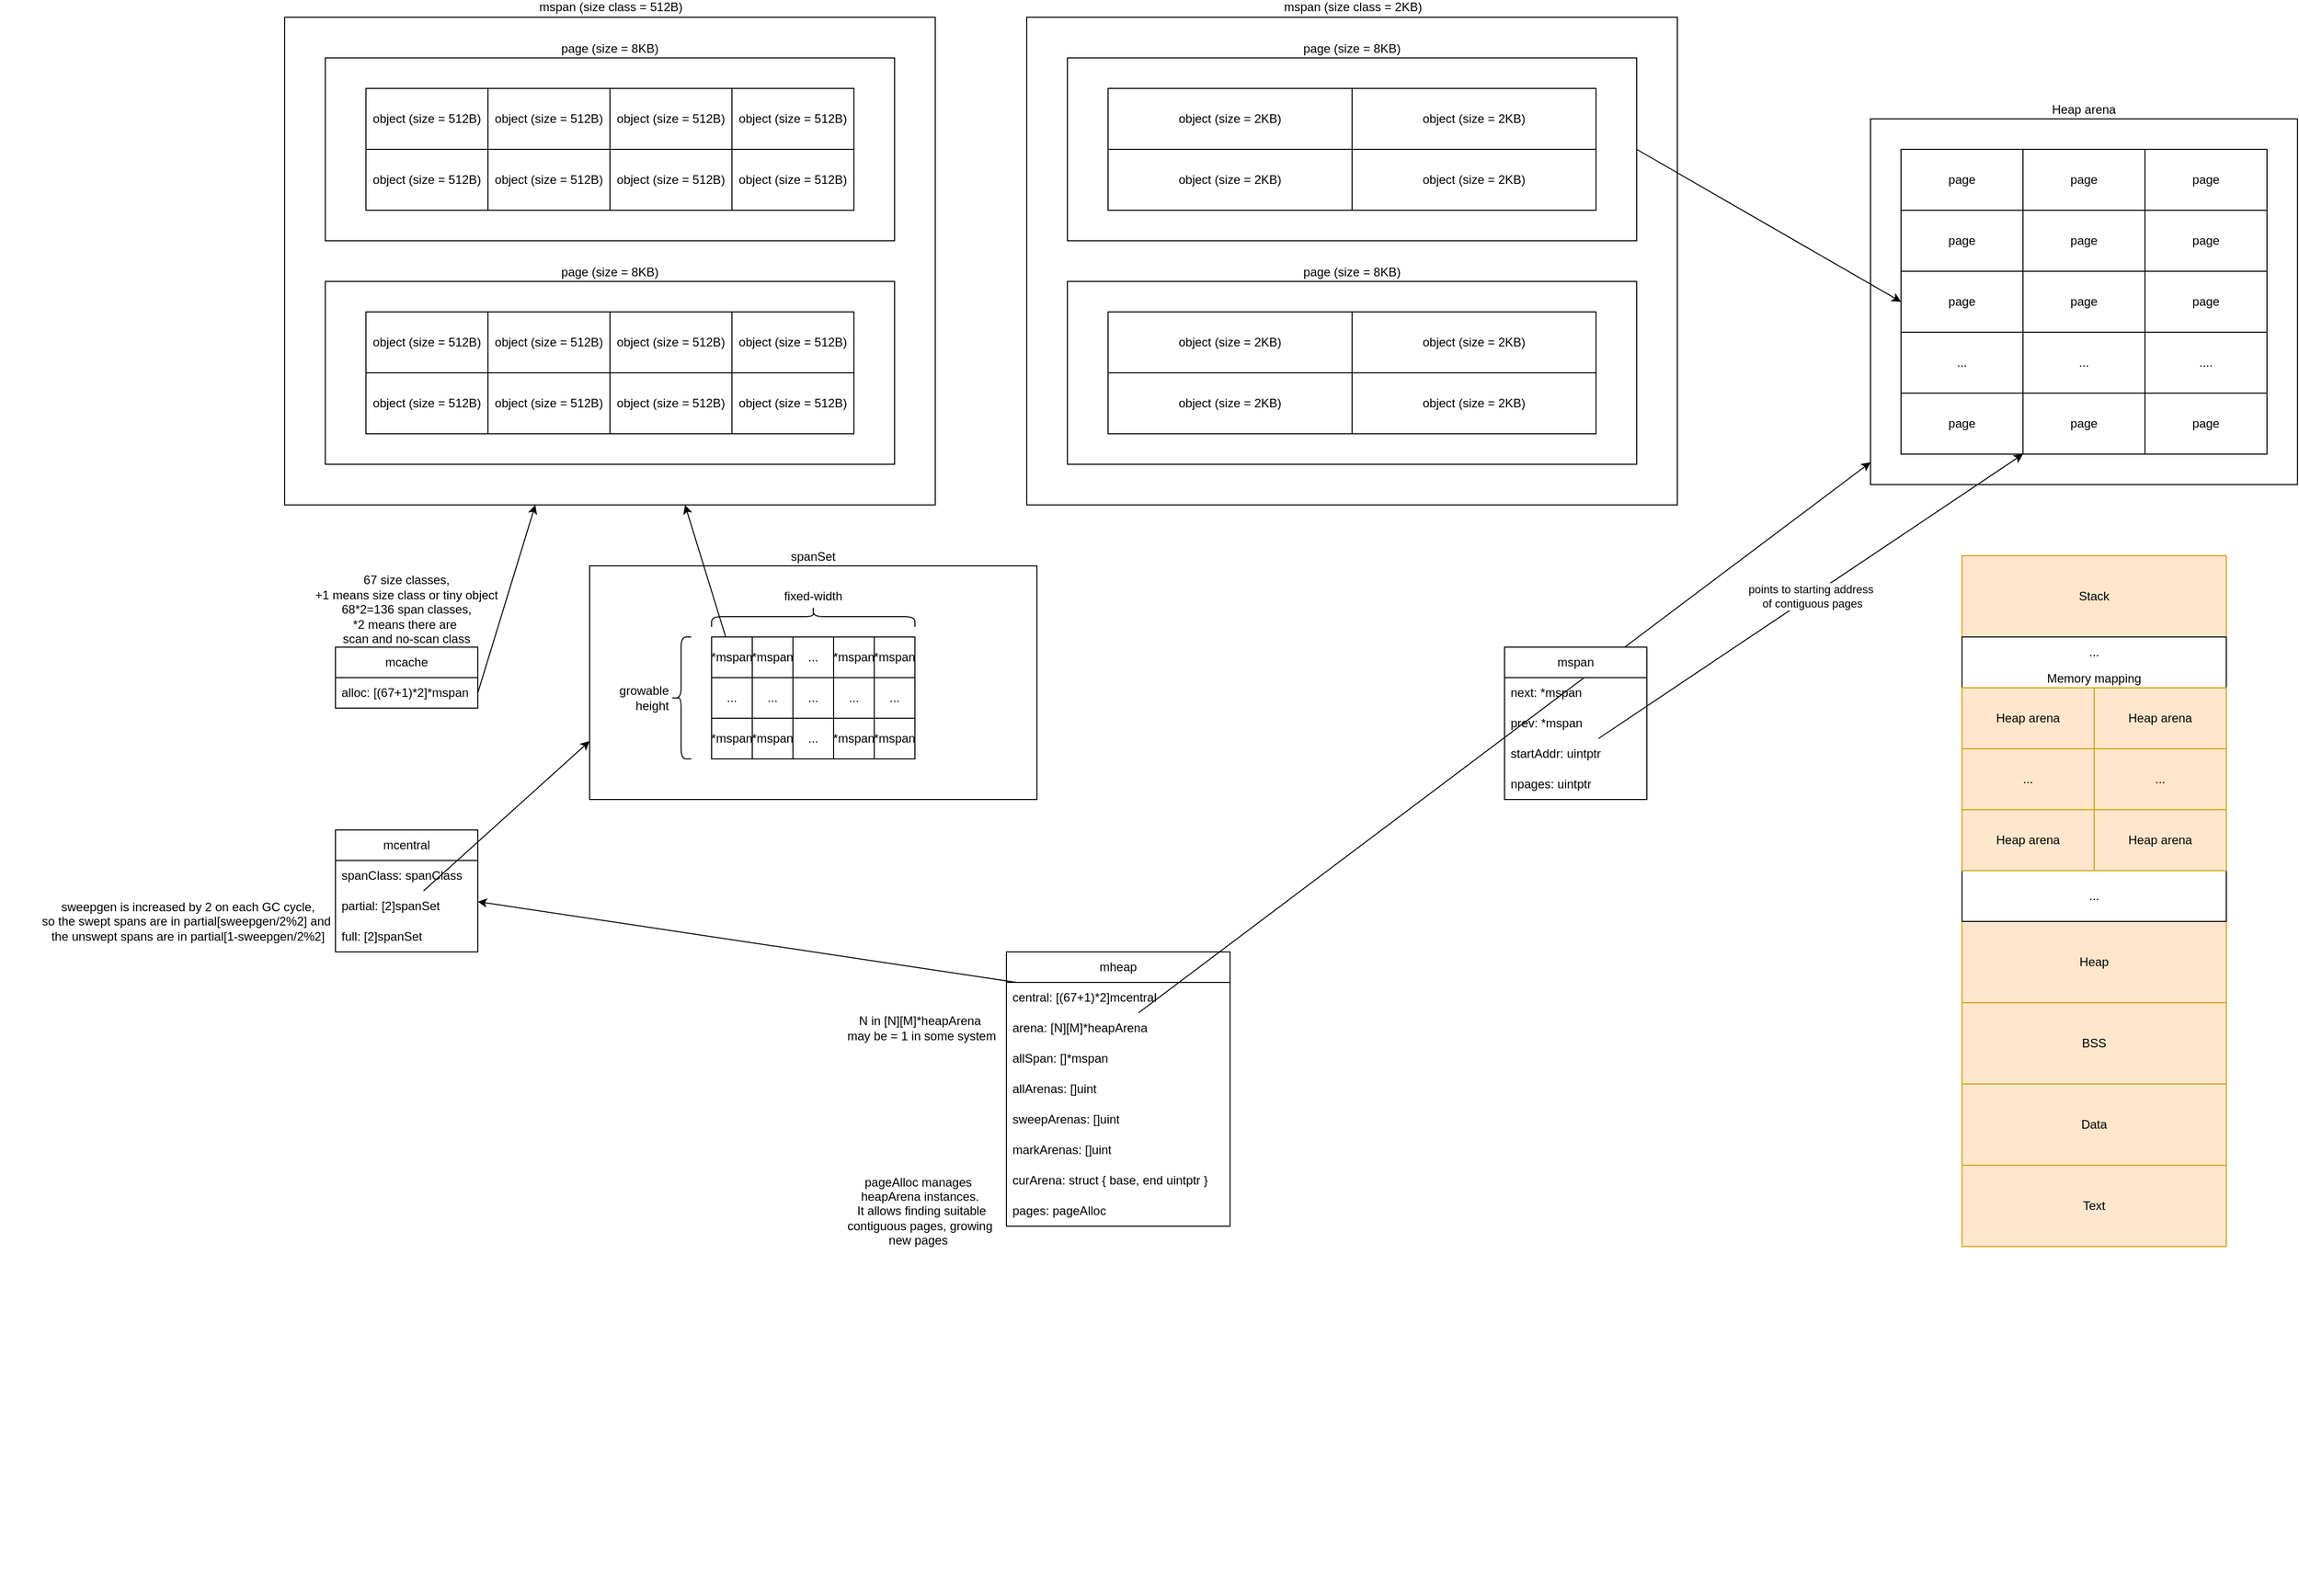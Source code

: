 <mxfile version="27.1.4">
  <diagram name="Page-1" id="7vLJYixC2V8UUI0854TF">
    <mxGraphModel dx="2265" dy="790" grid="1" gridSize="10" guides="1" tooltips="1" connect="1" arrows="1" fold="1" page="1" pageScale="1" pageWidth="850" pageHeight="1100" math="0" shadow="0">
      <root>
        <mxCell id="0" />
        <mxCell id="1" parent="0" />
        <mxCell id="48MZ7ywOEIwfnM37P2A7-62" value="spanSet" style="rounded=0;whiteSpace=wrap;html=1;verticalAlign=bottom;labelPosition=center;verticalLabelPosition=top;align=center;" parent="1" vertex="1">
          <mxGeometry x="420" y="780" width="440" height="230" as="geometry" />
        </mxCell>
        <mxCell id="OOXfl1IWB1CB7byjIEJD-1" value="mspan (size class = 512B)" style="rounded=0;html=1;verticalAlign=top;whiteSpace=wrap;spacingLeft=2;spacingTop=-24;" parent="1" vertex="1">
          <mxGeometry x="120" y="240" width="640" height="480" as="geometry" />
        </mxCell>
        <mxCell id="OOXfl1IWB1CB7byjIEJD-3" value="page (size = 8KB)" style="rounded=0;whiteSpace=wrap;html=1;spacingTop=-24;labelPosition=center;verticalLabelPosition=top;align=center;verticalAlign=bottom;" parent="1" vertex="1">
          <mxGeometry x="160" y="280" width="560" height="180" as="geometry" />
        </mxCell>
        <mxCell id="OOXfl1IWB1CB7byjIEJD-6" value="object (size = 512B)" style="rounded=0;whiteSpace=wrap;html=1;" parent="1" vertex="1">
          <mxGeometry x="200" y="310" width="120" height="60" as="geometry" />
        </mxCell>
        <mxCell id="OOXfl1IWB1CB7byjIEJD-7" value="object (size = 512B)" style="rounded=0;whiteSpace=wrap;html=1;" parent="1" vertex="1">
          <mxGeometry x="320" y="310" width="120" height="60" as="geometry" />
        </mxCell>
        <mxCell id="OOXfl1IWB1CB7byjIEJD-8" value="object (size = 512B)" style="rounded=0;whiteSpace=wrap;html=1;" parent="1" vertex="1">
          <mxGeometry x="440" y="310" width="120" height="60" as="geometry" />
        </mxCell>
        <mxCell id="OOXfl1IWB1CB7byjIEJD-9" value="object (size = 512B)" style="rounded=0;whiteSpace=wrap;html=1;" parent="1" vertex="1">
          <mxGeometry x="560" y="310" width="120" height="60" as="geometry" />
        </mxCell>
        <mxCell id="OOXfl1IWB1CB7byjIEJD-10" value="object (size = 512B)" style="rounded=0;whiteSpace=wrap;html=1;" parent="1" vertex="1">
          <mxGeometry x="200" y="370" width="120" height="60" as="geometry" />
        </mxCell>
        <mxCell id="OOXfl1IWB1CB7byjIEJD-11" value="object (size = 512B)" style="rounded=0;whiteSpace=wrap;html=1;" parent="1" vertex="1">
          <mxGeometry x="320" y="370" width="120" height="60" as="geometry" />
        </mxCell>
        <mxCell id="OOXfl1IWB1CB7byjIEJD-12" value="object (size = 512B)" style="rounded=0;whiteSpace=wrap;html=1;" parent="1" vertex="1">
          <mxGeometry x="440" y="370" width="120" height="60" as="geometry" />
        </mxCell>
        <mxCell id="OOXfl1IWB1CB7byjIEJD-13" value="object (size = 512B)" style="rounded=0;whiteSpace=wrap;html=1;" parent="1" vertex="1">
          <mxGeometry x="560" y="370" width="120" height="60" as="geometry" />
        </mxCell>
        <mxCell id="OOXfl1IWB1CB7byjIEJD-14" value="page (size = 8KB)" style="rounded=0;whiteSpace=wrap;html=1;spacingTop=-24;labelPosition=center;verticalLabelPosition=top;align=center;verticalAlign=bottom;" parent="1" vertex="1">
          <mxGeometry x="160" y="500" width="560" height="180" as="geometry" />
        </mxCell>
        <mxCell id="OOXfl1IWB1CB7byjIEJD-15" value="object (size = 512B)" style="rounded=0;whiteSpace=wrap;html=1;" parent="1" vertex="1">
          <mxGeometry x="200" y="530" width="120" height="60" as="geometry" />
        </mxCell>
        <mxCell id="OOXfl1IWB1CB7byjIEJD-16" value="object (size = 512B)" style="rounded=0;whiteSpace=wrap;html=1;" parent="1" vertex="1">
          <mxGeometry x="320" y="530" width="120" height="60" as="geometry" />
        </mxCell>
        <mxCell id="OOXfl1IWB1CB7byjIEJD-17" value="object (size = 512B)" style="rounded=0;whiteSpace=wrap;html=1;" parent="1" vertex="1">
          <mxGeometry x="440" y="530" width="120" height="60" as="geometry" />
        </mxCell>
        <mxCell id="OOXfl1IWB1CB7byjIEJD-18" value="object (size = 512B)" style="rounded=0;whiteSpace=wrap;html=1;" parent="1" vertex="1">
          <mxGeometry x="560" y="530" width="120" height="60" as="geometry" />
        </mxCell>
        <mxCell id="OOXfl1IWB1CB7byjIEJD-19" value="object (size = 512B)" style="rounded=0;whiteSpace=wrap;html=1;" parent="1" vertex="1">
          <mxGeometry x="200" y="590" width="120" height="60" as="geometry" />
        </mxCell>
        <mxCell id="OOXfl1IWB1CB7byjIEJD-20" value="object (size = 512B)" style="rounded=0;whiteSpace=wrap;html=1;" parent="1" vertex="1">
          <mxGeometry x="320" y="590" width="120" height="60" as="geometry" />
        </mxCell>
        <mxCell id="OOXfl1IWB1CB7byjIEJD-21" value="object (size = 512B)" style="rounded=0;whiteSpace=wrap;html=1;" parent="1" vertex="1">
          <mxGeometry x="440" y="590" width="120" height="60" as="geometry" />
        </mxCell>
        <mxCell id="OOXfl1IWB1CB7byjIEJD-22" value="object (size = 512B)" style="rounded=0;whiteSpace=wrap;html=1;" parent="1" vertex="1">
          <mxGeometry x="560" y="590" width="120" height="60" as="geometry" />
        </mxCell>
        <mxCell id="OOXfl1IWB1CB7byjIEJD-25" value="mspan (size class = 2KB)" style="rounded=0;html=1;verticalAlign=top;whiteSpace=wrap;spacingLeft=2;spacingTop=-24;" parent="1" vertex="1">
          <mxGeometry x="850" y="240" width="640" height="480" as="geometry" />
        </mxCell>
        <mxCell id="OOXfl1IWB1CB7byjIEJD-26" value="page (size = 8KB)" style="rounded=0;whiteSpace=wrap;html=1;spacingTop=-24;labelPosition=center;verticalLabelPosition=top;align=center;verticalAlign=bottom;" parent="1" vertex="1">
          <mxGeometry x="890" y="280" width="560" height="180" as="geometry" />
        </mxCell>
        <mxCell id="OOXfl1IWB1CB7byjIEJD-27" value="object (size = 2KB)" style="rounded=0;whiteSpace=wrap;html=1;" parent="1" vertex="1">
          <mxGeometry x="930" y="310" width="240" height="60" as="geometry" />
        </mxCell>
        <mxCell id="OOXfl1IWB1CB7byjIEJD-29" value="object (size = 2KB)" style="rounded=0;whiteSpace=wrap;html=1;" parent="1" vertex="1">
          <mxGeometry x="1170" y="310" width="240" height="60" as="geometry" />
        </mxCell>
        <mxCell id="OOXfl1IWB1CB7byjIEJD-31" value="object (size = 2KB)" style="rounded=0;whiteSpace=wrap;html=1;" parent="1" vertex="1">
          <mxGeometry x="930" y="370" width="240" height="60" as="geometry" />
        </mxCell>
        <mxCell id="OOXfl1IWB1CB7byjIEJD-33" value="object (size = 2KB)" style="rounded=0;whiteSpace=wrap;html=1;" parent="1" vertex="1">
          <mxGeometry x="1170" y="370" width="240" height="60" as="geometry" />
        </mxCell>
        <mxCell id="OOXfl1IWB1CB7byjIEJD-35" value="page (size = 8KB)" style="rounded=0;whiteSpace=wrap;html=1;spacingTop=-24;labelPosition=center;verticalLabelPosition=top;align=center;verticalAlign=bottom;" parent="1" vertex="1">
          <mxGeometry x="890" y="500" width="560" height="180" as="geometry" />
        </mxCell>
        <mxCell id="OOXfl1IWB1CB7byjIEJD-36" value="object (size = 2KB)" style="rounded=0;whiteSpace=wrap;html=1;" parent="1" vertex="1">
          <mxGeometry x="930" y="530" width="240" height="60" as="geometry" />
        </mxCell>
        <mxCell id="OOXfl1IWB1CB7byjIEJD-38" value="object (size = 2KB)" style="rounded=0;whiteSpace=wrap;html=1;" parent="1" vertex="1">
          <mxGeometry x="1170" y="530" width="240" height="60" as="geometry" />
        </mxCell>
        <mxCell id="OOXfl1IWB1CB7byjIEJD-40" value="object (size = 2KB)" style="rounded=0;whiteSpace=wrap;html=1;" parent="1" vertex="1">
          <mxGeometry x="930" y="590" width="240" height="60" as="geometry" />
        </mxCell>
        <mxCell id="OOXfl1IWB1CB7byjIEJD-42" value="object (size = 2KB)" style="rounded=0;whiteSpace=wrap;html=1;" parent="1" vertex="1">
          <mxGeometry x="1170" y="590" width="240" height="60" as="geometry" />
        </mxCell>
        <mxCell id="TyygN7sLTp2edfZ9itET-1" value="Stack" style="rounded=0;whiteSpace=wrap;html=1;fillColor=#ffe6cc;strokeColor=#d79b00;" parent="1" vertex="1">
          <mxGeometry x="1770" y="770" width="260" height="80" as="geometry" />
        </mxCell>
        <mxCell id="TyygN7sLTp2edfZ9itET-30" value="" style="edgeStyle=orthogonalEdgeStyle;rounded=0;orthogonalLoop=1;jettySize=auto;html=1;" parent="1" source="TyygN7sLTp2edfZ9itET-2" target="TyygN7sLTp2edfZ9itET-29" edge="1">
          <mxGeometry relative="1" as="geometry" />
        </mxCell>
        <mxCell id="TyygN7sLTp2edfZ9itET-2" value="Heap" style="rounded=0;whiteSpace=wrap;html=1;fillColor=#ffe6cc;strokeColor=#d79b00;" parent="1" vertex="1">
          <mxGeometry x="1770" y="1130" width="260" height="80" as="geometry" />
        </mxCell>
        <mxCell id="TyygN7sLTp2edfZ9itET-3" value="BSS" style="rounded=0;whiteSpace=wrap;html=1;fillColor=#ffe6cc;strokeColor=#d79b00;" parent="1" vertex="1">
          <mxGeometry x="1770" y="1210" width="260" height="80" as="geometry" />
        </mxCell>
        <mxCell id="TyygN7sLTp2edfZ9itET-4" value="Data" style="rounded=0;whiteSpace=wrap;html=1;fillColor=#ffe6cc;strokeColor=#d79b00;" parent="1" vertex="1">
          <mxGeometry x="1770" y="1290" width="260" height="80" as="geometry" />
        </mxCell>
        <mxCell id="TyygN7sLTp2edfZ9itET-5" value="Text" style="rounded=0;whiteSpace=wrap;html=1;fillColor=#ffe6cc;strokeColor=#d79b00;" parent="1" vertex="1">
          <mxGeometry x="1770" y="1370" width="260" height="80" as="geometry" />
        </mxCell>
        <mxCell id="TyygN7sLTp2edfZ9itET-6" value="" style="rounded=0;whiteSpace=wrap;html=1;" parent="1" vertex="1">
          <mxGeometry x="1770" y="850" width="260" height="280" as="geometry" />
        </mxCell>
        <mxCell id="TyygN7sLTp2edfZ9itET-7" value="Memory mapping" style="rounded=0;whiteSpace=wrap;html=1;labelPosition=center;verticalLabelPosition=top;align=center;verticalAlign=bottom;" parent="1" vertex="1">
          <mxGeometry x="1770" y="900" width="260" height="180" as="geometry" />
        </mxCell>
        <mxCell id="TyygN7sLTp2edfZ9itET-8" value="Heap arena" style="rounded=0;whiteSpace=wrap;html=1;fillColor=#ffe6cc;strokeColor=#d79b00;" parent="1" vertex="1">
          <mxGeometry x="1770" y="900" width="130" height="60" as="geometry" />
        </mxCell>
        <mxCell id="TyygN7sLTp2edfZ9itET-9" value="Heap arena" style="rounded=0;whiteSpace=wrap;html=1;fillColor=#ffe6cc;strokeColor=#d79b00;" parent="1" vertex="1">
          <mxGeometry x="1900" y="900" width="130" height="60" as="geometry" />
        </mxCell>
        <mxCell id="TyygN7sLTp2edfZ9itET-10" value="Heap arena" style="rounded=0;whiteSpace=wrap;html=1;fillColor=#ffe6cc;strokeColor=#d79b00;" parent="1" vertex="1">
          <mxGeometry x="1900" y="1020" width="130" height="60" as="geometry" />
        </mxCell>
        <mxCell id="TyygN7sLTp2edfZ9itET-11" value="Heap arena" style="rounded=0;whiteSpace=wrap;html=1;fillColor=#ffe6cc;strokeColor=#d79b00;" parent="1" vertex="1">
          <mxGeometry x="1770" y="1020" width="130" height="60" as="geometry" />
        </mxCell>
        <mxCell id="TyygN7sLTp2edfZ9itET-12" value="Heap arena" style="rounded=0;whiteSpace=wrap;html=1;labelPosition=center;verticalLabelPosition=top;align=center;verticalAlign=bottom;" parent="1" vertex="1">
          <mxGeometry x="1680" y="340" width="420" height="360" as="geometry" />
        </mxCell>
        <mxCell id="TyygN7sLTp2edfZ9itET-13" value="page" style="rounded=0;whiteSpace=wrap;html=1;" parent="1" vertex="1">
          <mxGeometry x="1710" y="370" width="120" height="60" as="geometry" />
        </mxCell>
        <mxCell id="TyygN7sLTp2edfZ9itET-14" value="page" style="rounded=0;whiteSpace=wrap;html=1;" parent="1" vertex="1">
          <mxGeometry x="1830" y="370" width="120" height="60" as="geometry" />
        </mxCell>
        <mxCell id="TyygN7sLTp2edfZ9itET-15" value="page" style="rounded=0;whiteSpace=wrap;html=1;" parent="1" vertex="1">
          <mxGeometry x="1950" y="370" width="120" height="60" as="geometry" />
        </mxCell>
        <mxCell id="TyygN7sLTp2edfZ9itET-16" value="page" style="rounded=0;whiteSpace=wrap;html=1;" parent="1" vertex="1">
          <mxGeometry x="1710" y="430" width="120" height="60" as="geometry" />
        </mxCell>
        <mxCell id="TyygN7sLTp2edfZ9itET-17" value="page" style="rounded=0;whiteSpace=wrap;html=1;" parent="1" vertex="1">
          <mxGeometry x="1830" y="430" width="120" height="60" as="geometry" />
        </mxCell>
        <mxCell id="TyygN7sLTp2edfZ9itET-18" value="page" style="rounded=0;whiteSpace=wrap;html=1;" parent="1" vertex="1">
          <mxGeometry x="1950" y="430" width="120" height="60" as="geometry" />
        </mxCell>
        <mxCell id="TyygN7sLTp2edfZ9itET-19" value="page" style="rounded=0;whiteSpace=wrap;html=1;" parent="1" vertex="1">
          <mxGeometry x="1710" y="490" width="120" height="60" as="geometry" />
        </mxCell>
        <mxCell id="TyygN7sLTp2edfZ9itET-20" value="page" style="rounded=0;whiteSpace=wrap;html=1;" parent="1" vertex="1">
          <mxGeometry x="1830" y="490" width="120" height="60" as="geometry" />
        </mxCell>
        <mxCell id="TyygN7sLTp2edfZ9itET-21" value="page" style="rounded=0;whiteSpace=wrap;html=1;" parent="1" vertex="1">
          <mxGeometry x="1950" y="490" width="120" height="60" as="geometry" />
        </mxCell>
        <mxCell id="TyygN7sLTp2edfZ9itET-22" value="..." style="rounded=0;whiteSpace=wrap;html=1;" parent="1" vertex="1">
          <mxGeometry x="1710" y="550" width="120" height="60" as="geometry" />
        </mxCell>
        <mxCell id="TyygN7sLTp2edfZ9itET-23" value="..." style="rounded=0;whiteSpace=wrap;html=1;" parent="1" vertex="1">
          <mxGeometry x="1830" y="550" width="120" height="60" as="geometry" />
        </mxCell>
        <mxCell id="TyygN7sLTp2edfZ9itET-24" value="...." style="rounded=0;whiteSpace=wrap;html=1;" parent="1" vertex="1">
          <mxGeometry x="1950" y="550" width="120" height="60" as="geometry" />
        </mxCell>
        <mxCell id="TyygN7sLTp2edfZ9itET-25" value="page" style="rounded=0;whiteSpace=wrap;html=1;" parent="1" vertex="1">
          <mxGeometry x="1710" y="610" width="120" height="60" as="geometry" />
        </mxCell>
        <mxCell id="TyygN7sLTp2edfZ9itET-26" value="page" style="rounded=0;whiteSpace=wrap;html=1;" parent="1" vertex="1">
          <mxGeometry x="1830" y="610" width="120" height="60" as="geometry" />
        </mxCell>
        <mxCell id="TyygN7sLTp2edfZ9itET-27" value="page" style="rounded=0;whiteSpace=wrap;html=1;" parent="1" vertex="1">
          <mxGeometry x="1950" y="610" width="120" height="60" as="geometry" />
        </mxCell>
        <mxCell id="TyygN7sLTp2edfZ9itET-28" value="..." style="rounded=0;whiteSpace=wrap;html=1;fillColor=#ffe6cc;strokeColor=#d79b00;" parent="1" vertex="1">
          <mxGeometry x="1770" y="960" width="130" height="60" as="geometry" />
        </mxCell>
        <mxCell id="TyygN7sLTp2edfZ9itET-29" value="..." style="rounded=0;whiteSpace=wrap;html=1;fillColor=#ffe6cc;strokeColor=#d79b00;" parent="1" vertex="1">
          <mxGeometry x="1900" y="960" width="130" height="60" as="geometry" />
        </mxCell>
        <mxCell id="TyygN7sLTp2edfZ9itET-31" value="..." style="text;html=1;align=center;verticalAlign=middle;whiteSpace=wrap;rounded=0;" parent="1" vertex="1">
          <mxGeometry x="1870" y="850" width="60" height="30" as="geometry" />
        </mxCell>
        <mxCell id="TyygN7sLTp2edfZ9itET-32" value="..." style="text;html=1;align=center;verticalAlign=middle;whiteSpace=wrap;rounded=0;" parent="1" vertex="1">
          <mxGeometry x="1870" y="1090" width="60" height="30" as="geometry" />
        </mxCell>
        <mxCell id="TyygN7sLTp2edfZ9itET-35" value="mcache" style="swimlane;fontStyle=0;childLayout=stackLayout;horizontal=1;startSize=30;horizontalStack=0;resizeParent=1;resizeParentMax=0;resizeLast=0;collapsible=1;marginBottom=0;whiteSpace=wrap;html=1;" parent="1" vertex="1">
          <mxGeometry x="170" y="860" width="140" height="60" as="geometry" />
        </mxCell>
        <mxCell id="TyygN7sLTp2edfZ9itET-36" value="alloc: [(67+1)*2]*mspan" style="text;strokeColor=none;fillColor=none;align=left;verticalAlign=middle;spacingLeft=4;spacingRight=4;overflow=hidden;points=[[0,0.5],[1,0.5]];portConstraint=eastwest;rotatable=0;whiteSpace=wrap;html=1;" parent="TyygN7sLTp2edfZ9itET-35" vertex="1">
          <mxGeometry y="30" width="140" height="30" as="geometry" />
        </mxCell>
        <mxCell id="TyygN7sLTp2edfZ9itET-39" value="" style="endArrow=classic;html=1;rounded=0;exitX=1;exitY=0.5;exitDx=0;exitDy=0;" parent="1" source="TyygN7sLTp2edfZ9itET-36" target="OOXfl1IWB1CB7byjIEJD-1" edge="1">
          <mxGeometry width="50" height="50" relative="1" as="geometry">
            <mxPoint x="510" y="870" as="sourcePoint" />
            <mxPoint x="560" y="820" as="targetPoint" />
          </mxGeometry>
        </mxCell>
        <mxCell id="TyygN7sLTp2edfZ9itET-40" value="67 size classes,&lt;br&gt;+1 means size class or tiny object&lt;br&gt;&lt;div&gt;68*2=136 span classes,&lt;/div&gt;&lt;div&gt;*2 means there are&amp;nbsp;&lt;/div&gt;&lt;div&gt;scan and no-scan class&lt;br&gt;&lt;/div&gt;&lt;div&gt;&lt;br&gt;&lt;/div&gt;" style="text;html=1;align=center;verticalAlign=middle;whiteSpace=wrap;rounded=0;" parent="1" vertex="1">
          <mxGeometry x="140" y="770" width="200" height="120" as="geometry" />
        </mxCell>
        <mxCell id="48MZ7ywOEIwfnM37P2A7-1" value="mcentral" style="swimlane;fontStyle=0;childLayout=stackLayout;horizontal=1;startSize=30;horizontalStack=0;resizeParent=1;resizeParentMax=0;resizeLast=0;collapsible=1;marginBottom=0;whiteSpace=wrap;html=1;" parent="1" vertex="1">
          <mxGeometry x="170" y="1040" width="140" height="120" as="geometry" />
        </mxCell>
        <mxCell id="48MZ7ywOEIwfnM37P2A7-5" value="spanClass: spanClass" style="text;strokeColor=none;fillColor=none;align=left;verticalAlign=middle;spacingLeft=4;spacingRight=4;overflow=hidden;points=[[0,0.5],[1,0.5]];portConstraint=eastwest;rotatable=0;whiteSpace=wrap;html=1;" parent="48MZ7ywOEIwfnM37P2A7-1" vertex="1">
          <mxGeometry y="30" width="140" height="30" as="geometry" />
        </mxCell>
        <mxCell id="48MZ7ywOEIwfnM37P2A7-2" value="partial: [2]spanSet" style="text;strokeColor=none;fillColor=none;align=left;verticalAlign=middle;spacingLeft=4;spacingRight=4;overflow=hidden;points=[[0,0.5],[1,0.5]];portConstraint=eastwest;rotatable=0;whiteSpace=wrap;html=1;" parent="48MZ7ywOEIwfnM37P2A7-1" vertex="1">
          <mxGeometry y="60" width="140" height="30" as="geometry" />
        </mxCell>
        <mxCell id="48MZ7ywOEIwfnM37P2A7-3" value="full: [2]spanSet" style="text;strokeColor=none;fillColor=none;align=left;verticalAlign=middle;spacingLeft=4;spacingRight=4;overflow=hidden;points=[[0,0.5],[1,0.5]];portConstraint=eastwest;rotatable=0;whiteSpace=wrap;html=1;" parent="48MZ7ywOEIwfnM37P2A7-1" vertex="1">
          <mxGeometry y="90" width="140" height="30" as="geometry" />
        </mxCell>
        <mxCell id="48MZ7ywOEIwfnM37P2A7-7" value="*mspan" style="rounded=0;whiteSpace=wrap;html=1;" parent="1" vertex="1">
          <mxGeometry x="540" y="850" width="40" height="40" as="geometry" />
        </mxCell>
        <mxCell id="48MZ7ywOEIwfnM37P2A7-8" value="*mspan" style="rounded=0;whiteSpace=wrap;html=1;" parent="1" vertex="1">
          <mxGeometry x="580" y="850" width="40" height="40" as="geometry" />
        </mxCell>
        <mxCell id="48MZ7ywOEIwfnM37P2A7-9" value="..." style="rounded=0;whiteSpace=wrap;html=1;" parent="1" vertex="1">
          <mxGeometry x="620" y="850" width="40" height="40" as="geometry" />
        </mxCell>
        <mxCell id="48MZ7ywOEIwfnM37P2A7-10" value="*mspan" style="rounded=0;whiteSpace=wrap;html=1;" parent="1" vertex="1">
          <mxGeometry x="660" y="850" width="40" height="40" as="geometry" />
        </mxCell>
        <mxCell id="48MZ7ywOEIwfnM37P2A7-11" value="*mspan" style="rounded=0;whiteSpace=wrap;html=1;" parent="1" vertex="1">
          <mxGeometry x="700" y="850" width="40" height="40" as="geometry" />
        </mxCell>
        <mxCell id="48MZ7ywOEIwfnM37P2A7-13" value="fixed-width" style="shape=curlyBracket;whiteSpace=wrap;html=1;rounded=1;labelPosition=left;verticalLabelPosition=middle;align=center;verticalAlign=middle;rotation=90;horizontal=0;" parent="1" vertex="1">
          <mxGeometry x="630" y="730" width="20" height="200" as="geometry" />
        </mxCell>
        <mxCell id="48MZ7ywOEIwfnM37P2A7-15" value="..." style="rounded=0;whiteSpace=wrap;html=1;" parent="1" vertex="1">
          <mxGeometry x="540" y="890" width="40" height="40" as="geometry" />
        </mxCell>
        <mxCell id="48MZ7ywOEIwfnM37P2A7-16" value="..." style="rounded=0;whiteSpace=wrap;html=1;" parent="1" vertex="1">
          <mxGeometry x="580" y="890" width="40" height="40" as="geometry" />
        </mxCell>
        <mxCell id="48MZ7ywOEIwfnM37P2A7-17" value="..." style="rounded=0;whiteSpace=wrap;html=1;" parent="1" vertex="1">
          <mxGeometry x="620" y="890" width="40" height="40" as="geometry" />
        </mxCell>
        <mxCell id="48MZ7ywOEIwfnM37P2A7-18" value="..." style="rounded=0;whiteSpace=wrap;html=1;" parent="1" vertex="1">
          <mxGeometry x="660" y="890" width="40" height="40" as="geometry" />
        </mxCell>
        <mxCell id="48MZ7ywOEIwfnM37P2A7-19" value="..." style="rounded=0;whiteSpace=wrap;html=1;" parent="1" vertex="1">
          <mxGeometry x="700" y="890" width="40" height="40" as="geometry" />
        </mxCell>
        <mxCell id="48MZ7ywOEIwfnM37P2A7-33" value="growable height" style="shape=curlyBracket;whiteSpace=wrap;html=1;rounded=1;labelPosition=left;verticalLabelPosition=middle;align=right;verticalAlign=middle;" parent="1" vertex="1">
          <mxGeometry x="500" y="850" width="20" height="120" as="geometry" />
        </mxCell>
        <mxCell id="48MZ7ywOEIwfnM37P2A7-37" value="" style="endArrow=classic;html=1;rounded=0;entryX=0;entryY=0.75;entryDx=0;entryDy=0;" parent="1" source="48MZ7ywOEIwfnM37P2A7-2" target="48MZ7ywOEIwfnM37P2A7-62" edge="1">
          <mxGeometry width="50" height="50" relative="1" as="geometry">
            <mxPoint x="260" y="975" as="sourcePoint" />
            <mxPoint x="520" y="973.4" as="targetPoint" />
          </mxGeometry>
        </mxCell>
        <mxCell id="48MZ7ywOEIwfnM37P2A7-40" value="mheap" style="swimlane;fontStyle=0;childLayout=stackLayout;horizontal=1;startSize=30;horizontalStack=0;resizeParent=1;resizeParentMax=0;resizeLast=0;collapsible=1;marginBottom=0;whiteSpace=wrap;html=1;" parent="1" vertex="1">
          <mxGeometry x="830" y="1160" width="220" height="270" as="geometry" />
        </mxCell>
        <mxCell id="48MZ7ywOEIwfnM37P2A7-41" value="central: [(67+1)*2]mcentral" style="text;strokeColor=none;fillColor=none;align=left;verticalAlign=middle;spacingLeft=4;spacingRight=4;overflow=hidden;points=[[0,0.5],[1,0.5]];portConstraint=eastwest;rotatable=0;whiteSpace=wrap;html=1;" parent="48MZ7ywOEIwfnM37P2A7-40" vertex="1">
          <mxGeometry y="30" width="220" height="30" as="geometry" />
        </mxCell>
        <mxCell id="48MZ7ywOEIwfnM37P2A7-42" value="arena: [N][M]*heapArena" style="text;strokeColor=none;fillColor=none;align=left;verticalAlign=middle;spacingLeft=4;spacingRight=4;overflow=hidden;points=[[0,0.5],[1,0.5]];portConstraint=eastwest;rotatable=0;whiteSpace=wrap;html=1;" parent="48MZ7ywOEIwfnM37P2A7-40" vertex="1">
          <mxGeometry y="60" width="220" height="30" as="geometry" />
        </mxCell>
        <mxCell id="48MZ7ywOEIwfnM37P2A7-43" value="allSpan: []*mspan" style="text;strokeColor=none;fillColor=none;align=left;verticalAlign=middle;spacingLeft=4;spacingRight=4;overflow=hidden;points=[[0,0.5],[1,0.5]];portConstraint=eastwest;rotatable=0;whiteSpace=wrap;html=1;" parent="48MZ7ywOEIwfnM37P2A7-40" vertex="1">
          <mxGeometry y="90" width="220" height="30" as="geometry" />
        </mxCell>
        <mxCell id="48MZ7ywOEIwfnM37P2A7-45" value="allArenas: []uint" style="text;strokeColor=none;fillColor=none;align=left;verticalAlign=middle;spacingLeft=4;spacingRight=4;overflow=hidden;points=[[0,0.5],[1,0.5]];portConstraint=eastwest;rotatable=0;whiteSpace=wrap;html=1;" parent="48MZ7ywOEIwfnM37P2A7-40" vertex="1">
          <mxGeometry y="120" width="220" height="30" as="geometry" />
        </mxCell>
        <mxCell id="48MZ7ywOEIwfnM37P2A7-46" value="sweepArenas: []uint" style="text;strokeColor=none;fillColor=none;align=left;verticalAlign=middle;spacingLeft=4;spacingRight=4;overflow=hidden;points=[[0,0.5],[1,0.5]];portConstraint=eastwest;rotatable=0;whiteSpace=wrap;html=1;" parent="48MZ7ywOEIwfnM37P2A7-40" vertex="1">
          <mxGeometry y="150" width="220" height="30" as="geometry" />
        </mxCell>
        <mxCell id="48MZ7ywOEIwfnM37P2A7-47" value="markArenas: []uint" style="text;strokeColor=none;fillColor=none;align=left;verticalAlign=middle;spacingLeft=4;spacingRight=4;overflow=hidden;points=[[0,0.5],[1,0.5]];portConstraint=eastwest;rotatable=0;whiteSpace=wrap;html=1;" parent="48MZ7ywOEIwfnM37P2A7-40" vertex="1">
          <mxGeometry y="180" width="220" height="30" as="geometry" />
        </mxCell>
        <mxCell id="48MZ7ywOEIwfnM37P2A7-48" value="curArena: struct { base, end uintptr }" style="text;strokeColor=none;fillColor=none;align=left;verticalAlign=middle;spacingLeft=4;spacingRight=4;overflow=hidden;points=[[0,0.5],[1,0.5]];portConstraint=eastwest;rotatable=0;whiteSpace=wrap;html=1;" parent="48MZ7ywOEIwfnM37P2A7-40" vertex="1">
          <mxGeometry y="210" width="220" height="30" as="geometry" />
        </mxCell>
        <mxCell id="b7pdbMzvc9oOxMYb1Unf-3" value="pages: pageAlloc" style="text;strokeColor=none;fillColor=none;align=left;verticalAlign=middle;spacingLeft=4;spacingRight=4;overflow=hidden;points=[[0,0.5],[1,0.5]];portConstraint=eastwest;rotatable=0;whiteSpace=wrap;html=1;" parent="48MZ7ywOEIwfnM37P2A7-40" vertex="1">
          <mxGeometry y="240" width="220" height="30" as="geometry" />
        </mxCell>
        <mxCell id="48MZ7ywOEIwfnM37P2A7-44" value="N in [N][M]*heapArena&lt;div&gt;&amp;nbsp;may be = 1 in some system&lt;/div&gt;" style="text;html=1;align=center;verticalAlign=middle;whiteSpace=wrap;rounded=0;" parent="1" vertex="1">
          <mxGeometry x="660" y="1220" width="170" height="30" as="geometry" />
        </mxCell>
        <mxCell id="48MZ7ywOEIwfnM37P2A7-49" value="" style="endArrow=classic;html=1;rounded=0;exitX=1;exitY=0.5;exitDx=0;exitDy=0;entryX=0;entryY=0.5;entryDx=0;entryDy=0;" parent="1" source="OOXfl1IWB1CB7byjIEJD-26" target="TyygN7sLTp2edfZ9itET-19" edge="1">
          <mxGeometry width="50" height="50" relative="1" as="geometry">
            <mxPoint x="1680" y="330" as="sourcePoint" />
            <mxPoint x="1730" y="280" as="targetPoint" />
          </mxGeometry>
        </mxCell>
        <mxCell id="48MZ7ywOEIwfnM37P2A7-50" value="" style="endArrow=classic;html=1;rounded=0;" parent="1" source="48MZ7ywOEIwfnM37P2A7-41" target="48MZ7ywOEIwfnM37P2A7-1" edge="1">
          <mxGeometry width="50" height="50" relative="1" as="geometry">
            <mxPoint x="230" y="1170" as="sourcePoint" />
            <mxPoint x="239" y="1030" as="targetPoint" />
          </mxGeometry>
        </mxCell>
        <mxCell id="48MZ7ywOEIwfnM37P2A7-51" value="" style="endArrow=classic;html=1;rounded=0;" parent="1" source="48MZ7ywOEIwfnM37P2A7-42" target="TyygN7sLTp2edfZ9itET-12" edge="1">
          <mxGeometry width="50" height="50" relative="1" as="geometry">
            <mxPoint x="476" y="1390" as="sourcePoint" />
            <mxPoint x="1710" y="655" as="targetPoint" />
            <Array as="points" />
          </mxGeometry>
        </mxCell>
        <mxCell id="48MZ7ywOEIwfnM37P2A7-52" value="" style="endArrow=classic;html=1;rounded=0;" parent="1" source="48MZ7ywOEIwfnM37P2A7-7" target="OOXfl1IWB1CB7byjIEJD-1" edge="1">
          <mxGeometry width="50" height="50" relative="1" as="geometry">
            <mxPoint x="300" y="895" as="sourcePoint" />
            <mxPoint x="362" y="770" as="targetPoint" />
          </mxGeometry>
        </mxCell>
        <mxCell id="48MZ7ywOEIwfnM37P2A7-54" value="*mspan" style="rounded=0;whiteSpace=wrap;html=1;" parent="1" vertex="1">
          <mxGeometry x="540" y="930" width="40" height="40" as="geometry" />
        </mxCell>
        <mxCell id="48MZ7ywOEIwfnM37P2A7-55" value="*mspan" style="rounded=0;whiteSpace=wrap;html=1;" parent="1" vertex="1">
          <mxGeometry x="580" y="930" width="40" height="40" as="geometry" />
        </mxCell>
        <mxCell id="48MZ7ywOEIwfnM37P2A7-56" value="..." style="rounded=0;whiteSpace=wrap;html=1;" parent="1" vertex="1">
          <mxGeometry x="620" y="930" width="40" height="40" as="geometry" />
        </mxCell>
        <mxCell id="48MZ7ywOEIwfnM37P2A7-57" value="*mspan" style="rounded=0;whiteSpace=wrap;html=1;" parent="1" vertex="1">
          <mxGeometry x="660" y="930" width="40" height="40" as="geometry" />
        </mxCell>
        <mxCell id="48MZ7ywOEIwfnM37P2A7-58" value="*mspan" style="rounded=0;whiteSpace=wrap;html=1;" parent="1" vertex="1">
          <mxGeometry x="700" y="930" width="40" height="40" as="geometry" />
        </mxCell>
        <mxCell id="48MZ7ywOEIwfnM37P2A7-66" value="mspan" style="swimlane;fontStyle=0;childLayout=stackLayout;horizontal=1;startSize=30;horizontalStack=0;resizeParent=1;resizeParentMax=0;resizeLast=0;collapsible=1;marginBottom=0;whiteSpace=wrap;html=1;" parent="1" vertex="1">
          <mxGeometry x="1320" y="860" width="140" height="150" as="geometry" />
        </mxCell>
        <mxCell id="48MZ7ywOEIwfnM37P2A7-67" value="next: *mspan" style="text;strokeColor=none;fillColor=none;align=left;verticalAlign=middle;spacingLeft=4;spacingRight=4;overflow=hidden;points=[[0,0.5],[1,0.5]];portConstraint=eastwest;rotatable=0;whiteSpace=wrap;html=1;" parent="48MZ7ywOEIwfnM37P2A7-66" vertex="1">
          <mxGeometry y="30" width="140" height="30" as="geometry" />
        </mxCell>
        <mxCell id="48MZ7ywOEIwfnM37P2A7-68" value="prev: *mspan" style="text;strokeColor=none;fillColor=none;align=left;verticalAlign=middle;spacingLeft=4;spacingRight=4;overflow=hidden;points=[[0,0.5],[1,0.5]];portConstraint=eastwest;rotatable=0;whiteSpace=wrap;html=1;" parent="48MZ7ywOEIwfnM37P2A7-66" vertex="1">
          <mxGeometry y="60" width="140" height="30" as="geometry" />
        </mxCell>
        <mxCell id="48MZ7ywOEIwfnM37P2A7-69" value="startAddr: uintptr" style="text;strokeColor=none;fillColor=none;align=left;verticalAlign=middle;spacingLeft=4;spacingRight=4;overflow=hidden;points=[[0,0.5],[1,0.5]];portConstraint=eastwest;rotatable=0;whiteSpace=wrap;html=1;" parent="48MZ7ywOEIwfnM37P2A7-66" vertex="1">
          <mxGeometry y="90" width="140" height="30" as="geometry" />
        </mxCell>
        <mxCell id="48MZ7ywOEIwfnM37P2A7-70" value="npages: uintptr" style="text;strokeColor=none;fillColor=none;align=left;verticalAlign=middle;spacingLeft=4;spacingRight=4;overflow=hidden;points=[[0,0.5],[1,0.5]];portConstraint=eastwest;rotatable=0;whiteSpace=wrap;html=1;" parent="48MZ7ywOEIwfnM37P2A7-66" vertex="1">
          <mxGeometry y="120" width="140" height="30" as="geometry" />
        </mxCell>
        <mxCell id="48MZ7ywOEIwfnM37P2A7-71" value="points to starting address&lt;br&gt;&amp;nbsp;of contiguous pages" style="endArrow=classic;html=1;rounded=0;entryX=0;entryY=1;entryDx=0;entryDy=0;" parent="1" source="48MZ7ywOEIwfnM37P2A7-69" target="TyygN7sLTp2edfZ9itET-26" edge="1">
          <mxGeometry width="50" height="50" relative="1" as="geometry">
            <mxPoint x="1920" y="180" as="sourcePoint" />
            <mxPoint x="1970" y="130" as="targetPoint" />
          </mxGeometry>
        </mxCell>
        <mxCell id="b7pdbMzvc9oOxMYb1Unf-2" value="" style="shape=image;verticalLabelPosition=bottom;labelBackgroundColor=default;verticalAlign=top;aspect=fixed;imageAspect=0;image=https://cdn.jsdelivr.net/gh/b0xt/sobyte-images/2022/01/25/2bd50ce2a63846e49bb0cd906f7601de.png;" parent="1" vertex="1">
          <mxGeometry x="-80" y="1200" width="682.26" height="593" as="geometry" />
        </mxCell>
        <mxCell id="b7pdbMzvc9oOxMYb1Unf-4" value="pageAlloc manages&amp;nbsp;&lt;div&gt;heapArena instances.&lt;div&gt;&amp;nbsp;It allows finding suitable contiguous pages, growing new pages&amp;nbsp;&lt;/div&gt;&lt;/div&gt;" style="text;html=1;align=center;verticalAlign=middle;whiteSpace=wrap;rounded=0;" parent="1" vertex="1">
          <mxGeometry x="660" y="1400" width="170" height="30" as="geometry" />
        </mxCell>
        <mxCell id="b7pdbMzvc9oOxMYb1Unf-6" value="&lt;div&gt;sweepgen is increased by 2 on each GC cycle,&lt;/div&gt;&lt;div&gt;so the swept&amp;nbsp;&lt;span style=&quot;background-color: transparent; color: light-dark(rgb(0, 0, 0), rgb(255, 255, 255));&quot;&gt;spans are in partial[sweepgen/2%2] and&amp;nbsp;&lt;/span&gt;&lt;/div&gt;&lt;div&gt;&lt;span style=&quot;background-color: transparent; color: light-dark(rgb(0, 0, 0), rgb(255, 255, 255));&quot;&gt;the unswept spans are in&lt;/span&gt;&lt;span style=&quot;background-color: transparent; color: light-dark(rgb(0, 0, 0), rgb(255, 255, 255));&quot;&gt;&amp;nbsp;partial[1-sweepgen/2%2]&lt;/span&gt;&lt;/div&gt;" style="text;html=1;align=center;verticalAlign=middle;whiteSpace=wrap;rounded=0;" parent="1" vertex="1">
          <mxGeometry x="-160" y="1110" width="370" height="40" as="geometry" />
        </mxCell>
      </root>
    </mxGraphModel>
  </diagram>
</mxfile>
